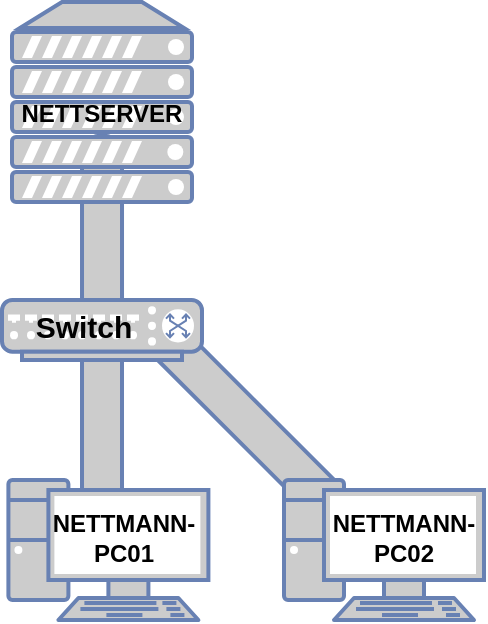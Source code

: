 <mxfile>
    <diagram id="PlYwhTjRO15A9Y-zFXRT" name="Networkplan">
        <mxGraphModel dx="785" dy="726" grid="1" gridSize="10" guides="1" tooltips="1" connect="1" arrows="1" fold="1" page="1" pageScale="1" pageWidth="827" pageHeight="1169" background="#ffffff" math="0" shadow="0">
            <root>
                <mxCell id="0"/>
                <mxCell id="1" parent="0"/>
                <mxCell id="22" value="" style="html=1;outlineConnect=0;fillColor=#CCCCCC;strokeColor=#6881B3;gradientColor=none;gradientDirection=north;strokeWidth=2;shape=mxgraph.networks.bus;gradientColor=none;gradientDirection=north;fontColor=#ffffff;perimeter=backbonePerimeter;backboneSize=20;rotation=45;" vertex="1" parent="1">
                    <mxGeometry x="374.42" y="353.5" width="160.17" height="20" as="geometry"/>
                </mxCell>
                <mxCell id="15" value="" style="html=1;outlineConnect=0;fillColor=#CCCCCC;strokeColor=#6881B3;gradientColor=none;gradientDirection=north;strokeWidth=2;shape=mxgraph.networks.bus;gradientColor=none;gradientDirection=north;fontColor=#ffffff;perimeter=backbonePerimeter;backboneSize=20;rotation=90;" parent="1" vertex="1">
                    <mxGeometry x="315.82" y="248.31" width="106.38" height="20" as="geometry"/>
                </mxCell>
                <mxCell id="14" value="" style="html=1;outlineConnect=0;fillColor=#CCCCCC;strokeColor=#6881B3;gradientColor=none;gradientDirection=north;strokeWidth=2;shape=mxgraph.networks.bus;gradientColor=none;gradientDirection=north;fontColor=#ffffff;perimeter=backbonePerimeter;backboneSize=20;rotation=90;" parent="1" vertex="1">
                    <mxGeometry x="319.32" y="340.44" width="99.37" height="20" as="geometry"/>
                </mxCell>
                <mxCell id="10" value="" style="fontColor=#0066CC;verticalAlign=top;verticalLabelPosition=bottom;labelPosition=center;align=center;html=1;outlineConnect=0;fillColor=#CCCCCC;strokeColor=#6881B3;gradientColor=none;gradientDirection=north;strokeWidth=2;shape=mxgraph.networks.server;" parent="1" vertex="1">
                    <mxGeometry x="324" y="141" width="90" height="100" as="geometry"/>
                </mxCell>
                <mxCell id="11" value="" style="fontColor=#0066CC;verticalAlign=top;verticalLabelPosition=bottom;labelPosition=center;align=center;html=1;outlineConnect=0;fillColor=#CCCCCC;strokeColor=#6881B3;gradientColor=none;gradientDirection=north;strokeWidth=2;shape=mxgraph.networks.pc;" parent="1" vertex="1">
                    <mxGeometry x="322.2" y="380" width="100" height="70" as="geometry"/>
                </mxCell>
                <mxCell id="12" value="" style="fontColor=#0066CC;verticalAlign=top;verticalLabelPosition=bottom;labelPosition=center;align=center;html=1;outlineConnect=0;fillColor=#CCCCCC;strokeColor=#6881B3;gradientColor=none;gradientDirection=north;strokeWidth=2;shape=mxgraph.networks.switch;" parent="1" vertex="1">
                    <mxGeometry x="319" y="290" width="100" height="30" as="geometry"/>
                </mxCell>
                <mxCell id="16" value="&lt;font color=&quot;#000000&quot;&gt;NETTMANN-PC01&lt;/font&gt;" style="text;html=1;strokeColor=none;fillColor=none;align=center;verticalAlign=middle;whiteSpace=wrap;rounded=0;fontStyle=1" parent="1" vertex="1">
                    <mxGeometry x="360" y="399.13" width="40" height="20" as="geometry"/>
                </mxCell>
                <mxCell id="18" value="&lt;span&gt;NETTSERVER&lt;/span&gt;" style="text;html=1;strokeColor=none;fillColor=none;align=center;verticalAlign=middle;whiteSpace=wrap;rounded=0;fontColor=#000000;fontStyle=1" parent="1" vertex="1">
                    <mxGeometry x="349" y="185.5" width="40" height="22" as="geometry"/>
                </mxCell>
                <mxCell id="19" value="Switch" style="text;html=1;strokeColor=none;fillColor=none;align=center;verticalAlign=middle;whiteSpace=wrap;rounded=0;fontColor=#000000;fontSize=15;fontStyle=1" parent="1" vertex="1">
                    <mxGeometry x="340" y="295" width="40" height="15" as="geometry"/>
                </mxCell>
                <mxCell id="20" value="" style="fontColor=#0066CC;verticalAlign=top;verticalLabelPosition=bottom;labelPosition=center;align=center;html=1;outlineConnect=0;fillColor=#CCCCCC;strokeColor=#6881B3;gradientColor=none;gradientDirection=north;strokeWidth=2;shape=mxgraph.networks.pc;" vertex="1" parent="1">
                    <mxGeometry x="460" y="380" width="100" height="70" as="geometry"/>
                </mxCell>
                <mxCell id="21" value="&lt;font color=&quot;#000000&quot;&gt;NETTMANN-PC02&lt;/font&gt;" style="text;html=1;strokeColor=none;fillColor=none;align=center;verticalAlign=middle;whiteSpace=wrap;rounded=0;fontStyle=1" vertex="1" parent="1">
                    <mxGeometry x="500" y="399.13" width="40" height="20" as="geometry"/>
                </mxCell>
            </root>
        </mxGraphModel>
    </diagram>
</mxfile>